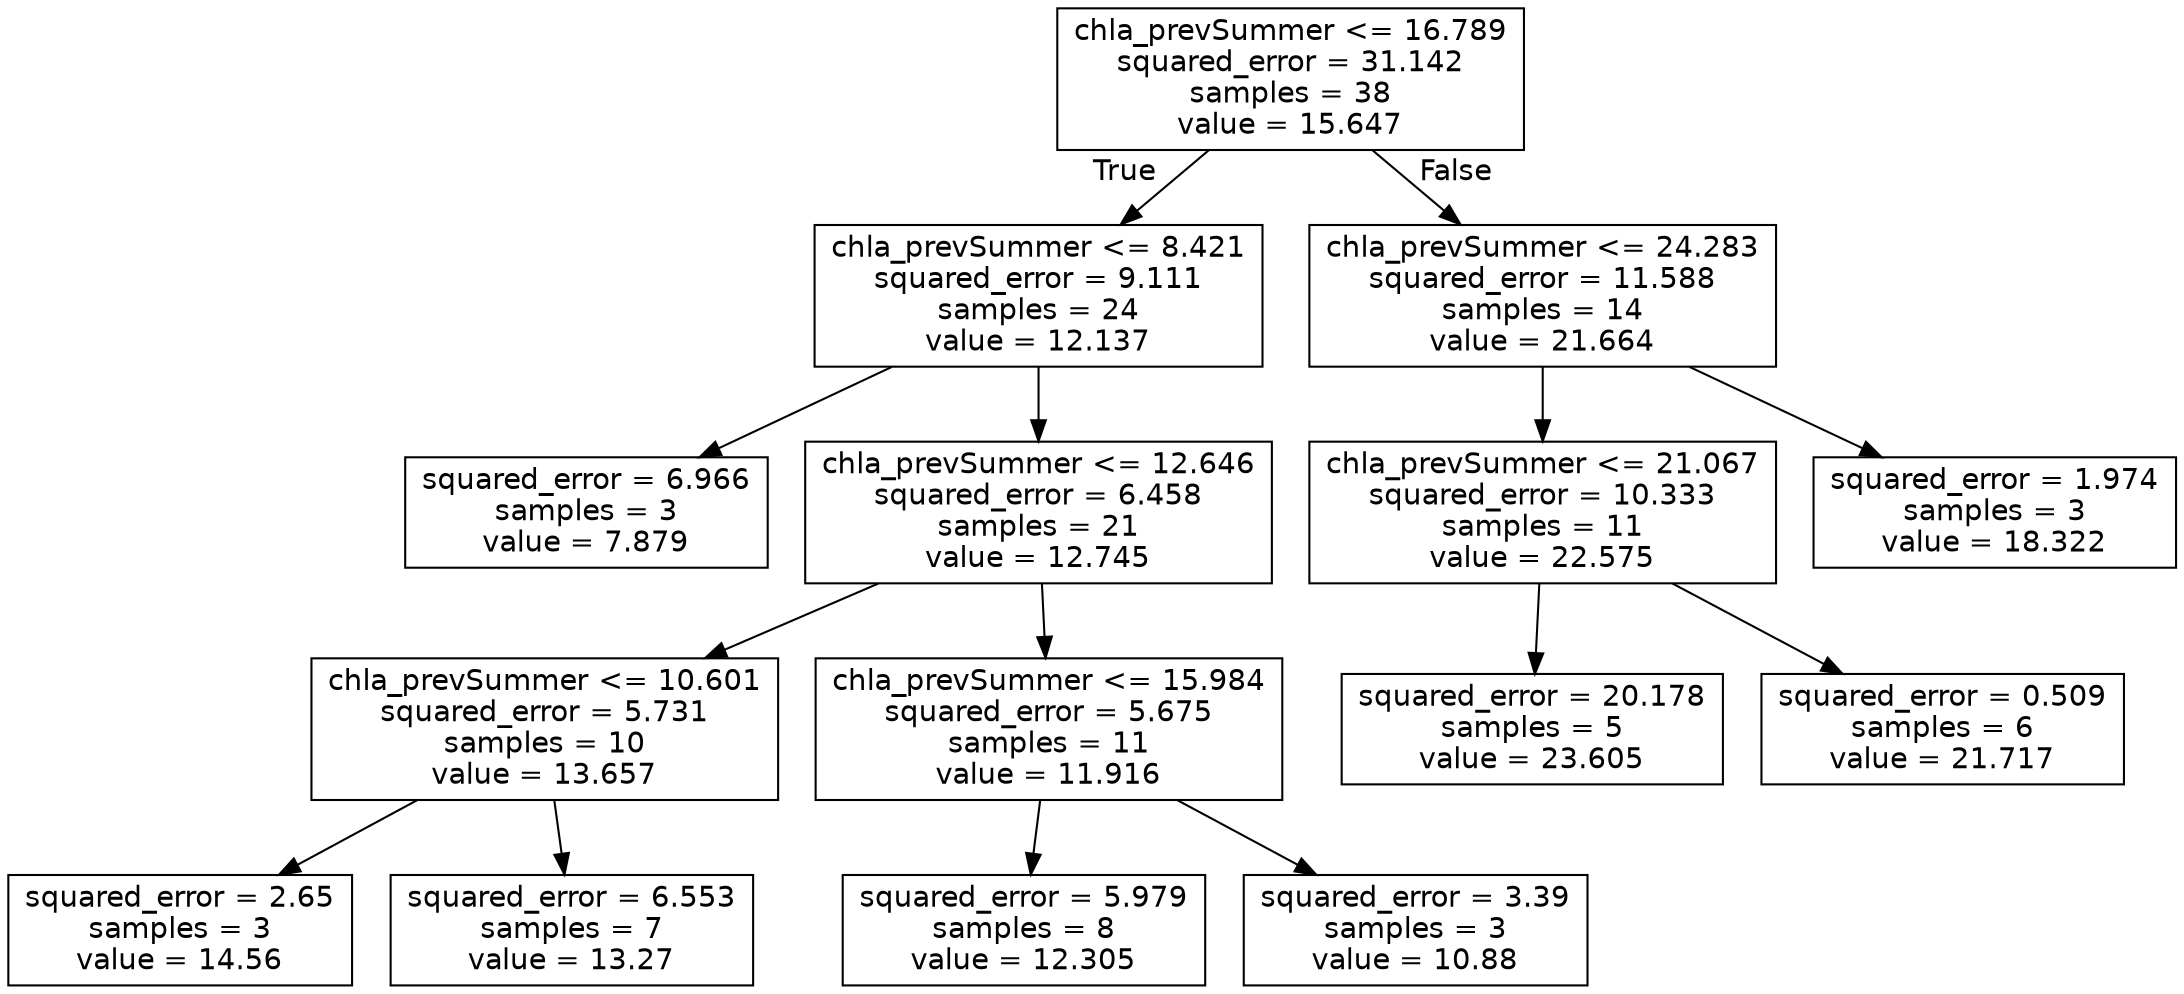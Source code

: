 digraph Tree {
node [shape=box, fontname="helvetica"] ;
edge [fontname="helvetica"] ;
0 [label="chla_prevSummer <= 16.789\nsquared_error = 31.142\nsamples = 38\nvalue = 15.647"] ;
1 [label="chla_prevSummer <= 8.421\nsquared_error = 9.111\nsamples = 24\nvalue = 12.137"] ;
0 -> 1 [labeldistance=2.5, labelangle=45, headlabel="True"] ;
3 [label="squared_error = 6.966\nsamples = 3\nvalue = 7.879"] ;
1 -> 3 ;
4 [label="chla_prevSummer <= 12.646\nsquared_error = 6.458\nsamples = 21\nvalue = 12.745"] ;
1 -> 4 ;
7 [label="chla_prevSummer <= 10.601\nsquared_error = 5.731\nsamples = 10\nvalue = 13.657"] ;
4 -> 7 ;
13 [label="squared_error = 2.65\nsamples = 3\nvalue = 14.56"] ;
7 -> 13 ;
14 [label="squared_error = 6.553\nsamples = 7\nvalue = 13.27"] ;
7 -> 14 ;
8 [label="chla_prevSummer <= 15.984\nsquared_error = 5.675\nsamples = 11\nvalue = 11.916"] ;
4 -> 8 ;
11 [label="squared_error = 5.979\nsamples = 8\nvalue = 12.305"] ;
8 -> 11 ;
12 [label="squared_error = 3.39\nsamples = 3\nvalue = 10.88"] ;
8 -> 12 ;
2 [label="chla_prevSummer <= 24.283\nsquared_error = 11.588\nsamples = 14\nvalue = 21.664"] ;
0 -> 2 [labeldistance=2.5, labelangle=-45, headlabel="False"] ;
5 [label="chla_prevSummer <= 21.067\nsquared_error = 10.333\nsamples = 11\nvalue = 22.575"] ;
2 -> 5 ;
9 [label="squared_error = 20.178\nsamples = 5\nvalue = 23.605"] ;
5 -> 9 ;
10 [label="squared_error = 0.509\nsamples = 6\nvalue = 21.717"] ;
5 -> 10 ;
6 [label="squared_error = 1.974\nsamples = 3\nvalue = 18.322"] ;
2 -> 6 ;
}